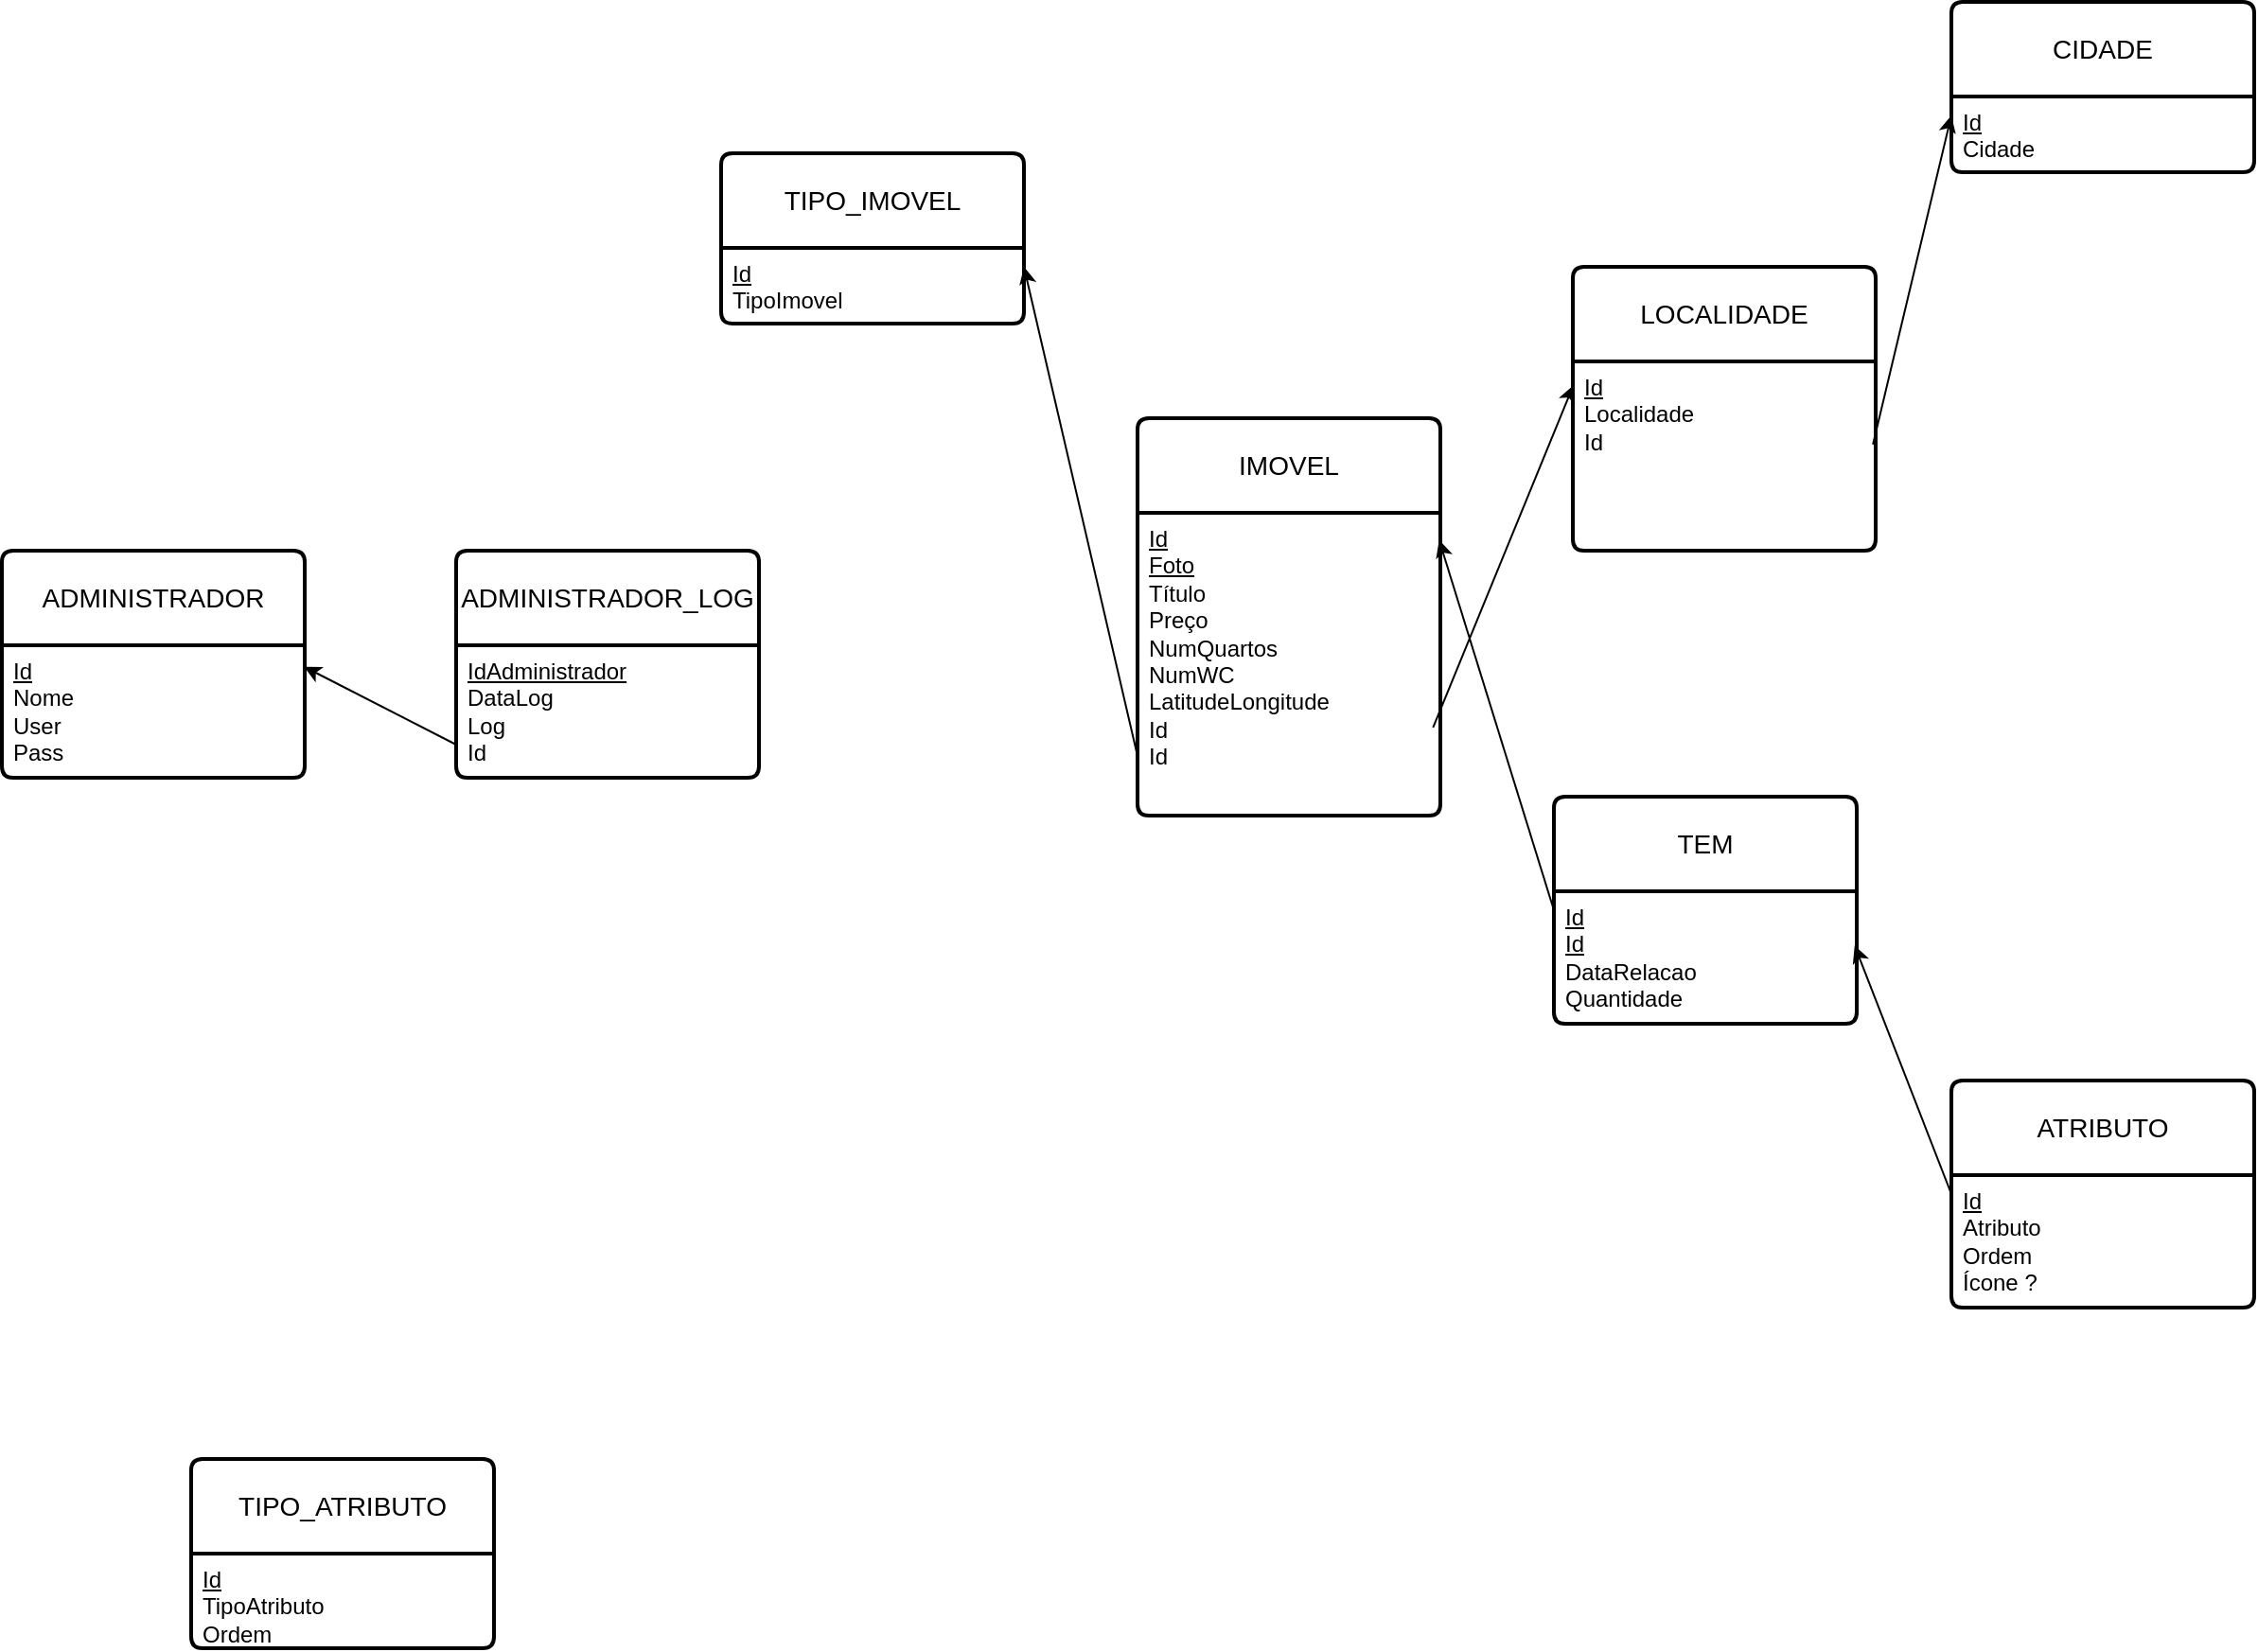 <mxfile version="28.2.7">
  <diagram name="Página-1" id="3JuTgJGZ8qk_Prqm61UE">
    <mxGraphModel dx="1248" dy="795" grid="1" gridSize="10" guides="1" tooltips="1" connect="1" arrows="1" fold="1" page="1" pageScale="1" pageWidth="827" pageHeight="1169" math="0" shadow="0">
      <root>
        <mxCell id="0" />
        <mxCell id="1" parent="0" />
        <mxCell id="kZ7_r7lV-dHYlGcdujMQ-1" value="ADMINISTRADOR_LOG" style="swimlane;childLayout=stackLayout;horizontal=1;startSize=50;horizontalStack=0;rounded=1;fontSize=14;fontStyle=0;strokeWidth=2;resizeParent=0;resizeLast=1;shadow=0;dashed=0;align=center;arcSize=4;whiteSpace=wrap;html=1;" vertex="1" parent="1">
          <mxGeometry x="260" y="360" width="160" height="120" as="geometry" />
        </mxCell>
        <mxCell id="kZ7_r7lV-dHYlGcdujMQ-2" value="&lt;u&gt;IdAdministrador&lt;/u&gt;&lt;div&gt;DataLog&lt;/div&gt;&lt;div&gt;Log&lt;/div&gt;&lt;div&gt;Id&lt;/div&gt;" style="align=left;strokeColor=none;fillColor=none;spacingLeft=4;spacingRight=4;fontSize=12;verticalAlign=top;resizable=0;rotatable=0;part=1;html=1;whiteSpace=wrap;" vertex="1" parent="kZ7_r7lV-dHYlGcdujMQ-1">
          <mxGeometry y="50" width="160" height="70" as="geometry" />
        </mxCell>
        <mxCell id="kZ7_r7lV-dHYlGcdujMQ-3" value="IMOVEL" style="swimlane;childLayout=stackLayout;horizontal=1;startSize=50;horizontalStack=0;rounded=1;fontSize=14;fontStyle=0;strokeWidth=2;resizeParent=0;resizeLast=1;shadow=0;align=center;arcSize=4;whiteSpace=wrap;html=1;" vertex="1" parent="1">
          <mxGeometry x="620" y="290" width="160" height="210" as="geometry" />
        </mxCell>
        <mxCell id="kZ7_r7lV-dHYlGcdujMQ-4" value="&lt;u&gt;Id&lt;/u&gt;&lt;div&gt;&lt;u&gt;Foto&lt;br&gt;&lt;/u&gt;&lt;div&gt;Título&lt;/div&gt;&lt;div&gt;Preço&lt;/div&gt;&lt;div&gt;NumQuartos&lt;/div&gt;&lt;div&gt;NumWC&lt;/div&gt;&lt;div&gt;LatitudeLongitude&lt;/div&gt;&lt;/div&gt;&lt;div&gt;Id&lt;/div&gt;&lt;div&gt;Id&lt;/div&gt;" style="align=left;strokeColor=none;fillColor=none;spacingLeft=4;spacingRight=4;fontSize=12;verticalAlign=top;resizable=0;rotatable=0;part=1;html=1;whiteSpace=wrap;" vertex="1" parent="kZ7_r7lV-dHYlGcdujMQ-3">
          <mxGeometry y="50" width="160" height="160" as="geometry" />
        </mxCell>
        <mxCell id="kZ7_r7lV-dHYlGcdujMQ-5" value="LOCALIDADE" style="swimlane;childLayout=stackLayout;horizontal=1;startSize=50;horizontalStack=0;rounded=1;fontSize=14;fontStyle=0;strokeWidth=2;resizeParent=0;resizeLast=1;shadow=0;dashed=0;align=center;arcSize=4;whiteSpace=wrap;html=1;" vertex="1" parent="1">
          <mxGeometry x="850" y="210" width="160" height="150" as="geometry" />
        </mxCell>
        <mxCell id="kZ7_r7lV-dHYlGcdujMQ-6" value="&lt;u&gt;Id&lt;/u&gt;&lt;div&gt;Localidade&lt;/div&gt;&lt;div&gt;Id&lt;/div&gt;" style="align=left;strokeColor=none;fillColor=none;spacingLeft=4;spacingRight=4;fontSize=12;verticalAlign=top;resizable=0;rotatable=0;part=1;html=1;whiteSpace=wrap;" vertex="1" parent="kZ7_r7lV-dHYlGcdujMQ-5">
          <mxGeometry y="50" width="160" height="100" as="geometry" />
        </mxCell>
        <mxCell id="kZ7_r7lV-dHYlGcdujMQ-7" value="TIPO_ATRIBUTO" style="swimlane;childLayout=stackLayout;horizontal=1;startSize=50;horizontalStack=0;rounded=1;fontSize=14;fontStyle=0;strokeWidth=2;resizeParent=0;resizeLast=1;shadow=0;dashed=0;align=center;arcSize=4;whiteSpace=wrap;html=1;" vertex="1" parent="1">
          <mxGeometry x="120" y="840" width="160" height="100" as="geometry" />
        </mxCell>
        <mxCell id="kZ7_r7lV-dHYlGcdujMQ-8" value="&lt;u&gt;Id&lt;/u&gt;&lt;div&gt;TipoAtributo&lt;/div&gt;&lt;div&gt;Ordem&lt;/div&gt;" style="align=left;strokeColor=none;fillColor=none;spacingLeft=4;spacingRight=4;fontSize=12;verticalAlign=top;resizable=0;rotatable=0;part=1;html=1;whiteSpace=wrap;" vertex="1" parent="kZ7_r7lV-dHYlGcdujMQ-7">
          <mxGeometry y="50" width="160" height="50" as="geometry" />
        </mxCell>
        <mxCell id="kZ7_r7lV-dHYlGcdujMQ-9" value="TIPO_IMOVEL" style="swimlane;childLayout=stackLayout;horizontal=1;startSize=50;horizontalStack=0;rounded=1;fontSize=14;fontStyle=0;strokeWidth=2;resizeParent=0;resizeLast=1;shadow=0;dashed=0;align=center;arcSize=4;whiteSpace=wrap;html=1;" vertex="1" parent="1">
          <mxGeometry x="400" y="150" width="160" height="90" as="geometry" />
        </mxCell>
        <mxCell id="kZ7_r7lV-dHYlGcdujMQ-10" value="&lt;u&gt;Id&lt;/u&gt;&lt;div&gt;TipoImovel&lt;/div&gt;" style="align=left;strokeColor=none;fillColor=none;spacingLeft=4;spacingRight=4;fontSize=12;verticalAlign=top;resizable=0;rotatable=0;part=1;html=1;whiteSpace=wrap;" vertex="1" parent="kZ7_r7lV-dHYlGcdujMQ-9">
          <mxGeometry y="50" width="160" height="40" as="geometry" />
        </mxCell>
        <mxCell id="kZ7_r7lV-dHYlGcdujMQ-11" value="CIDADE" style="swimlane;childLayout=stackLayout;horizontal=1;startSize=50;horizontalStack=0;rounded=1;fontSize=14;fontStyle=0;strokeWidth=2;resizeParent=0;resizeLast=1;shadow=0;dashed=0;align=center;arcSize=4;whiteSpace=wrap;html=1;" vertex="1" parent="1">
          <mxGeometry x="1050" y="70" width="160" height="90" as="geometry" />
        </mxCell>
        <mxCell id="kZ7_r7lV-dHYlGcdujMQ-12" value="&lt;u&gt;Id&lt;/u&gt;&lt;div&gt;Cidade&lt;/div&gt;" style="align=left;strokeColor=none;fillColor=none;spacingLeft=4;spacingRight=4;fontSize=12;verticalAlign=top;resizable=0;rotatable=0;part=1;html=1;whiteSpace=wrap;" vertex="1" parent="kZ7_r7lV-dHYlGcdujMQ-11">
          <mxGeometry y="50" width="160" height="40" as="geometry" />
        </mxCell>
        <mxCell id="kZ7_r7lV-dHYlGcdujMQ-13" value="ATRIBUTO" style="swimlane;childLayout=stackLayout;horizontal=1;startSize=50;horizontalStack=0;rounded=1;fontSize=14;fontStyle=0;strokeWidth=2;resizeParent=0;resizeLast=1;shadow=0;dashed=0;align=center;arcSize=4;whiteSpace=wrap;html=1;" vertex="1" parent="1">
          <mxGeometry x="1050" y="640" width="160" height="120" as="geometry" />
        </mxCell>
        <mxCell id="kZ7_r7lV-dHYlGcdujMQ-14" value="&lt;u&gt;Id&lt;/u&gt;&lt;div&gt;Atributo&lt;/div&gt;&lt;div&gt;Ordem&lt;/div&gt;&lt;div&gt;Ícone ?&lt;/div&gt;" style="align=left;strokeColor=none;fillColor=none;spacingLeft=4;spacingRight=4;fontSize=12;verticalAlign=top;resizable=0;rotatable=0;part=1;html=1;whiteSpace=wrap;" vertex="1" parent="kZ7_r7lV-dHYlGcdujMQ-13">
          <mxGeometry y="50" width="160" height="70" as="geometry" />
        </mxCell>
        <mxCell id="kZ7_r7lV-dHYlGcdujMQ-19" value="ADMINISTRADOR" style="swimlane;childLayout=stackLayout;horizontal=1;startSize=50;horizontalStack=0;rounded=1;fontSize=14;fontStyle=0;strokeWidth=2;resizeParent=0;resizeLast=1;shadow=0;dashed=0;align=center;arcSize=4;whiteSpace=wrap;html=1;" vertex="1" parent="1">
          <mxGeometry x="20" y="360" width="160" height="120" as="geometry" />
        </mxCell>
        <mxCell id="kZ7_r7lV-dHYlGcdujMQ-20" value="&lt;u&gt;Id&lt;/u&gt;&lt;div&gt;Nome&lt;/div&gt;&lt;div&gt;User&lt;/div&gt;&lt;div&gt;Pass&lt;/div&gt;" style="align=left;strokeColor=none;fillColor=none;spacingLeft=4;spacingRight=4;fontSize=12;verticalAlign=top;resizable=0;rotatable=0;part=1;html=1;whiteSpace=wrap;" vertex="1" parent="kZ7_r7lV-dHYlGcdujMQ-19">
          <mxGeometry y="50" width="160" height="70" as="geometry" />
        </mxCell>
        <mxCell id="kZ7_r7lV-dHYlGcdujMQ-21" value="" style="endArrow=classic;html=1;rounded=0;entryX=0;entryY=0.25;entryDx=0;entryDy=0;exitX=0.991;exitY=0.439;exitDx=0;exitDy=0;exitPerimeter=0;" edge="1" parent="1" source="kZ7_r7lV-dHYlGcdujMQ-6" target="kZ7_r7lV-dHYlGcdujMQ-12">
          <mxGeometry width="50" height="50" relative="1" as="geometry">
            <mxPoint x="870" y="500" as="sourcePoint" />
            <mxPoint x="920" y="450" as="targetPoint" />
          </mxGeometry>
        </mxCell>
        <mxCell id="kZ7_r7lV-dHYlGcdujMQ-22" value="" style="endArrow=classic;html=1;rounded=0;entryX=0.002;entryY=0.126;entryDx=0;entryDy=0;entryPerimeter=0;exitX=0.976;exitY=0.709;exitDx=0;exitDy=0;exitPerimeter=0;" edge="1" parent="1" source="kZ7_r7lV-dHYlGcdujMQ-4" target="kZ7_r7lV-dHYlGcdujMQ-6">
          <mxGeometry width="50" height="50" relative="1" as="geometry">
            <mxPoint x="850" y="270" as="sourcePoint" />
            <mxPoint x="860" y="430" as="targetPoint" />
          </mxGeometry>
        </mxCell>
        <mxCell id="kZ7_r7lV-dHYlGcdujMQ-23" value="" style="endArrow=classic;html=1;rounded=0;entryX=1;entryY=0.25;entryDx=0;entryDy=0;exitX=0.002;exitY=0.812;exitDx=0;exitDy=0;exitPerimeter=0;" edge="1" parent="1" source="kZ7_r7lV-dHYlGcdujMQ-4" target="kZ7_r7lV-dHYlGcdujMQ-10">
          <mxGeometry width="50" height="50" relative="1" as="geometry">
            <mxPoint x="810" y="310" as="sourcePoint" />
            <mxPoint x="860" y="260" as="targetPoint" />
          </mxGeometry>
        </mxCell>
        <mxCell id="kZ7_r7lV-dHYlGcdujMQ-24" value="" style="endArrow=classic;html=1;rounded=0;entryX=0.998;entryY=0.162;entryDx=0;entryDy=0;entryPerimeter=0;exitX=0;exitY=0.75;exitDx=0;exitDy=0;" edge="1" parent="1" source="kZ7_r7lV-dHYlGcdujMQ-2" target="kZ7_r7lV-dHYlGcdujMQ-20">
          <mxGeometry width="50" height="50" relative="1" as="geometry">
            <mxPoint x="120" y="450" as="sourcePoint" />
            <mxPoint x="170" y="400" as="targetPoint" />
          </mxGeometry>
        </mxCell>
        <mxCell id="kZ7_r7lV-dHYlGcdujMQ-27" value="TEM" style="swimlane;childLayout=stackLayout;horizontal=1;startSize=50;horizontalStack=0;rounded=1;fontSize=14;fontStyle=0;strokeWidth=2;resizeParent=0;resizeLast=1;shadow=0;dashed=0;align=center;arcSize=4;whiteSpace=wrap;html=1;" vertex="1" parent="1">
          <mxGeometry x="840" y="490" width="160" height="120" as="geometry" />
        </mxCell>
        <mxCell id="kZ7_r7lV-dHYlGcdujMQ-28" value="&lt;u&gt;Id&lt;/u&gt;&lt;div&gt;&lt;u&gt;Id&lt;/u&gt;&lt;/div&gt;&lt;div&gt;DataRelacao&lt;/div&gt;&lt;div&gt;Quantidade&lt;/div&gt;" style="align=left;strokeColor=none;fillColor=none;spacingLeft=4;spacingRight=4;fontSize=12;verticalAlign=top;resizable=0;rotatable=0;part=1;html=1;whiteSpace=wrap;" vertex="1" parent="kZ7_r7lV-dHYlGcdujMQ-27">
          <mxGeometry y="50" width="160" height="70" as="geometry" />
        </mxCell>
        <mxCell id="kZ7_r7lV-dHYlGcdujMQ-29" value="" style="endArrow=classic;html=1;rounded=0;entryX=0.996;entryY=0.09;entryDx=0;entryDy=0;entryPerimeter=0;exitX=0;exitY=0.5;exitDx=0;exitDy=0;" edge="1" parent="1" source="kZ7_r7lV-dHYlGcdujMQ-27" target="kZ7_r7lV-dHYlGcdujMQ-4">
          <mxGeometry width="50" height="50" relative="1" as="geometry">
            <mxPoint x="830" y="400" as="sourcePoint" />
            <mxPoint x="880" y="350" as="targetPoint" />
          </mxGeometry>
        </mxCell>
        <mxCell id="kZ7_r7lV-dHYlGcdujMQ-30" value="" style="endArrow=classic;html=1;rounded=0;entryX=0.993;entryY=0.41;entryDx=0;entryDy=0;entryPerimeter=0;exitX=0;exitY=0.5;exitDx=0;exitDy=0;" edge="1" parent="1" source="kZ7_r7lV-dHYlGcdujMQ-13" target="kZ7_r7lV-dHYlGcdujMQ-28">
          <mxGeometry width="50" height="50" relative="1" as="geometry">
            <mxPoint x="830" y="400" as="sourcePoint" />
            <mxPoint x="880" y="350" as="targetPoint" />
          </mxGeometry>
        </mxCell>
      </root>
    </mxGraphModel>
  </diagram>
</mxfile>
